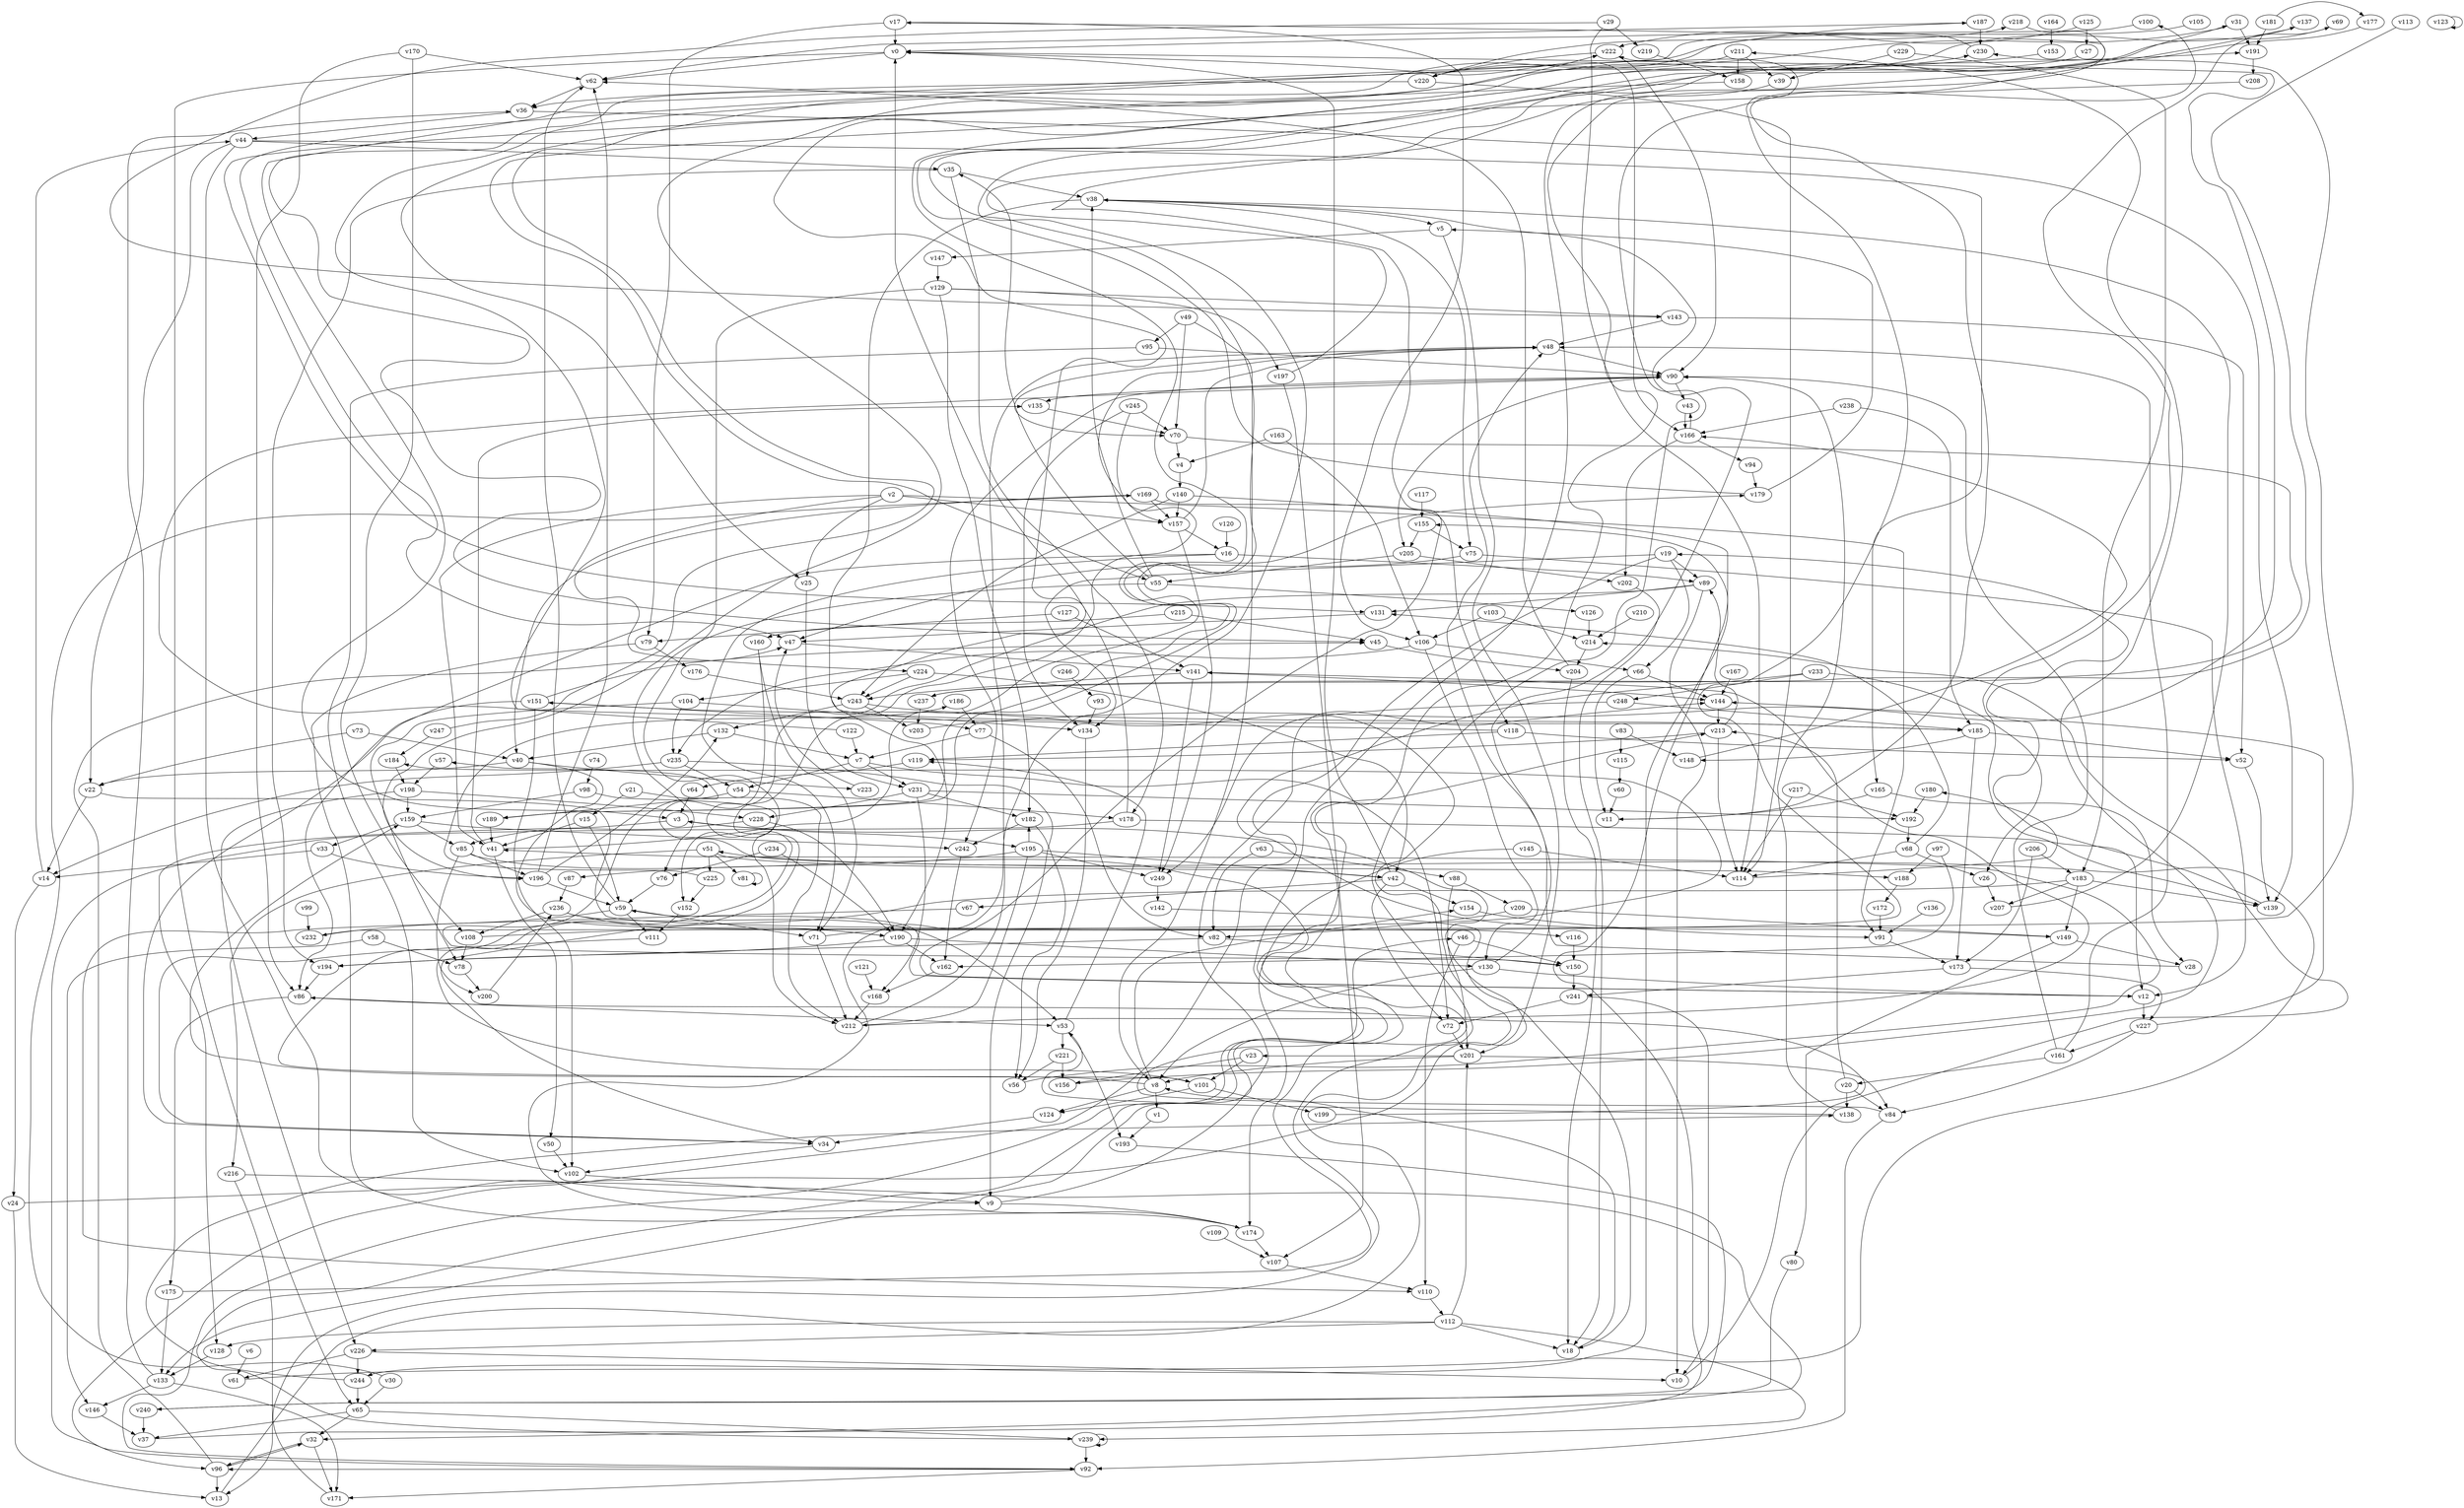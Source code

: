 // Benchmark game 370 - 250 vertices
// time_bound: 43
// targets: v60
digraph G {
    v0 [name="v0", player=1];
    v1 [name="v1", player=1];
    v2 [name="v2", player=1];
    v3 [name="v3", player=1];
    v4 [name="v4", player=0];
    v5 [name="v5", player=1];
    v6 [name="v6", player=0];
    v7 [name="v7", player=1];
    v8 [name="v8", player=0];
    v9 [name="v9", player=0];
    v10 [name="v10", player=0];
    v11 [name="v11", player=0];
    v12 [name="v12", player=0];
    v13 [name="v13", player=1];
    v14 [name="v14", player=1];
    v15 [name="v15", player=0];
    v16 [name="v16", player=1];
    v17 [name="v17", player=0];
    v18 [name="v18", player=0];
    v19 [name="v19", player=1];
    v20 [name="v20", player=0];
    v21 [name="v21", player=0];
    v22 [name="v22", player=0];
    v23 [name="v23", player=1];
    v24 [name="v24", player=0];
    v25 [name="v25", player=1];
    v26 [name="v26", player=1];
    v27 [name="v27", player=0];
    v28 [name="v28", player=1];
    v29 [name="v29", player=0];
    v30 [name="v30", player=1];
    v31 [name="v31", player=1];
    v32 [name="v32", player=0];
    v33 [name="v33", player=0];
    v34 [name="v34", player=1];
    v35 [name="v35", player=1];
    v36 [name="v36", player=1];
    v37 [name="v37", player=0];
    v38 [name="v38", player=0];
    v39 [name="v39", player=0];
    v40 [name="v40", player=1];
    v41 [name="v41", player=1];
    v42 [name="v42", player=1];
    v43 [name="v43", player=1];
    v44 [name="v44", player=1];
    v45 [name="v45", player=1];
    v46 [name="v46", player=1];
    v47 [name="v47", player=0];
    v48 [name="v48", player=0];
    v49 [name="v49", player=0];
    v50 [name="v50", player=1];
    v51 [name="v51", player=1];
    v52 [name="v52", player=1];
    v53 [name="v53", player=0];
    v54 [name="v54", player=1];
    v55 [name="v55", player=1];
    v56 [name="v56", player=1];
    v57 [name="v57", player=0];
    v58 [name="v58", player=0];
    v59 [name="v59", player=1];
    v60 [name="v60", player=1, target=1];
    v61 [name="v61", player=0];
    v62 [name="v62", player=0];
    v63 [name="v63", player=0];
    v64 [name="v64", player=1];
    v65 [name="v65", player=0];
    v66 [name="v66", player=0];
    v67 [name="v67", player=1];
    v68 [name="v68", player=1];
    v69 [name="v69", player=0];
    v70 [name="v70", player=0];
    v71 [name="v71", player=1];
    v72 [name="v72", player=1];
    v73 [name="v73", player=0];
    v74 [name="v74", player=0];
    v75 [name="v75", player=1];
    v76 [name="v76", player=0];
    v77 [name="v77", player=0];
    v78 [name="v78", player=1];
    v79 [name="v79", player=1];
    v80 [name="v80", player=1];
    v81 [name="v81", player=0];
    v82 [name="v82", player=0];
    v83 [name="v83", player=1];
    v84 [name="v84", player=1];
    v85 [name="v85", player=1];
    v86 [name="v86", player=1];
    v87 [name="v87", player=1];
    v88 [name="v88", player=0];
    v89 [name="v89", player=0];
    v90 [name="v90", player=0];
    v91 [name="v91", player=0];
    v92 [name="v92", player=1];
    v93 [name="v93", player=0];
    v94 [name="v94", player=1];
    v95 [name="v95", player=0];
    v96 [name="v96", player=1];
    v97 [name="v97", player=0];
    v98 [name="v98", player=1];
    v99 [name="v99", player=1];
    v100 [name="v100", player=0];
    v101 [name="v101", player=1];
    v102 [name="v102", player=0];
    v103 [name="v103", player=1];
    v104 [name="v104", player=1];
    v105 [name="v105", player=0];
    v106 [name="v106", player=1];
    v107 [name="v107", player=1];
    v108 [name="v108", player=0];
    v109 [name="v109", player=1];
    v110 [name="v110", player=0];
    v111 [name="v111", player=0];
    v112 [name="v112", player=1];
    v113 [name="v113", player=1];
    v114 [name="v114", player=1];
    v115 [name="v115", player=0];
    v116 [name="v116", player=0];
    v117 [name="v117", player=0];
    v118 [name="v118", player=1];
    v119 [name="v119", player=1];
    v120 [name="v120", player=1];
    v121 [name="v121", player=0];
    v122 [name="v122", player=0];
    v123 [name="v123", player=1];
    v124 [name="v124", player=0];
    v125 [name="v125", player=0];
    v126 [name="v126", player=1];
    v127 [name="v127", player=1];
    v128 [name="v128", player=1];
    v129 [name="v129", player=1];
    v130 [name="v130", player=1];
    v131 [name="v131", player=0];
    v132 [name="v132", player=1];
    v133 [name="v133", player=1];
    v134 [name="v134", player=1];
    v135 [name="v135", player=1];
    v136 [name="v136", player=0];
    v137 [name="v137", player=0];
    v138 [name="v138", player=1];
    v139 [name="v139", player=1];
    v140 [name="v140", player=0];
    v141 [name="v141", player=0];
    v142 [name="v142", player=0];
    v143 [name="v143", player=1];
    v144 [name="v144", player=0];
    v145 [name="v145", player=1];
    v146 [name="v146", player=1];
    v147 [name="v147", player=1];
    v148 [name="v148", player=0];
    v149 [name="v149", player=1];
    v150 [name="v150", player=1];
    v151 [name="v151", player=1];
    v152 [name="v152", player=0];
    v153 [name="v153", player=1];
    v154 [name="v154", player=1];
    v155 [name="v155", player=1];
    v156 [name="v156", player=1];
    v157 [name="v157", player=1];
    v158 [name="v158", player=0];
    v159 [name="v159", player=1];
    v160 [name="v160", player=1];
    v161 [name="v161", player=0];
    v162 [name="v162", player=1];
    v163 [name="v163", player=0];
    v164 [name="v164", player=0];
    v165 [name="v165", player=0];
    v166 [name="v166", player=1];
    v167 [name="v167", player=0];
    v168 [name="v168", player=1];
    v169 [name="v169", player=0];
    v170 [name="v170", player=1];
    v171 [name="v171", player=0];
    v172 [name="v172", player=0];
    v173 [name="v173", player=0];
    v174 [name="v174", player=1];
    v175 [name="v175", player=0];
    v176 [name="v176", player=0];
    v177 [name="v177", player=1];
    v178 [name="v178", player=0];
    v179 [name="v179", player=1];
    v180 [name="v180", player=1];
    v181 [name="v181", player=0];
    v182 [name="v182", player=1];
    v183 [name="v183", player=1];
    v184 [name="v184", player=1];
    v185 [name="v185", player=1];
    v186 [name="v186", player=0];
    v187 [name="v187", player=1];
    v188 [name="v188", player=1];
    v189 [name="v189", player=1];
    v190 [name="v190", player=0];
    v191 [name="v191", player=1];
    v192 [name="v192", player=0];
    v193 [name="v193", player=0];
    v194 [name="v194", player=0];
    v195 [name="v195", player=0];
    v196 [name="v196", player=1];
    v197 [name="v197", player=0];
    v198 [name="v198", player=1];
    v199 [name="v199", player=1];
    v200 [name="v200", player=1];
    v201 [name="v201", player=0];
    v202 [name="v202", player=1];
    v203 [name="v203", player=0];
    v204 [name="v204", player=1];
    v205 [name="v205", player=0];
    v206 [name="v206", player=1];
    v207 [name="v207", player=0];
    v208 [name="v208", player=1];
    v209 [name="v209", player=0];
    v210 [name="v210", player=1];
    v211 [name="v211", player=0];
    v212 [name="v212", player=1];
    v213 [name="v213", player=1];
    v214 [name="v214", player=1];
    v215 [name="v215", player=0];
    v216 [name="v216", player=1];
    v217 [name="v217", player=0];
    v218 [name="v218", player=0];
    v219 [name="v219", player=0];
    v220 [name="v220", player=1];
    v221 [name="v221", player=0];
    v222 [name="v222", player=1];
    v223 [name="v223", player=0];
    v224 [name="v224", player=1];
    v225 [name="v225", player=0];
    v226 [name="v226", player=0];
    v227 [name="v227", player=0];
    v228 [name="v228", player=0];
    v229 [name="v229", player=1];
    v230 [name="v230", player=0];
    v231 [name="v231", player=1];
    v232 [name="v232", player=1];
    v233 [name="v233", player=0];
    v234 [name="v234", player=0];
    v235 [name="v235", player=1];
    v236 [name="v236", player=1];
    v237 [name="v237", player=1];
    v238 [name="v238", player=1];
    v239 [name="v239", player=0];
    v240 [name="v240", player=0];
    v241 [name="v241", player=0];
    v242 [name="v242", player=0];
    v243 [name="v243", player=0];
    v244 [name="v244", player=0];
    v245 [name="v245", player=1];
    v246 [name="v246", player=0];
    v247 [name="v247", player=1];
    v248 [name="v248", player=0];
    v249 [name="v249", player=0];

    v0 -> v62;
    v1 -> v193;
    v2 -> v224 [constraint="t mod 2 == 0"];
    v3 -> v195;
    v4 -> v140;
    v5 -> v147;
    v6 -> v61;
    v7 -> v54;
    v8 -> v159 [constraint="t mod 5 == 4"];
    v9 -> v144;
    v10 -> v214 [constraint="t < 9"];
    v11 -> v100 [constraint="t mod 3 == 1"];
    v12 -> v59 [constraint="t >= 5"];
    v13 -> v151 [constraint="t >= 1"];
    v14 -> v44;
    v15 -> v41;
    v16 -> v34 [constraint="t mod 5 == 0"];
    v17 -> v79;
    v18 -> v8 [constraint="t >= 5"];
    v19 -> v92 [constraint="t < 15"];
    v20 -> v84;
    v21 -> v15;
    v22 -> v116 [constraint="t mod 3 == 0"];
    v23 -> v156 [constraint="t mod 5 == 1"];
    v24 -> v3 [constraint="t mod 2 == 1"];
    v25 -> v231;
    v26 -> v207;
    v27 -> v185 [constraint="t >= 5"];
    v28 -> v38 [constraint="t mod 4 == 1"];
    v29 -> v143 [constraint="t mod 4 == 1"];
    v30 -> v169 [constraint="t < 8"];
    v31 -> v25 [constraint="t >= 2"];
    v32 -> v171;
    v33 -> v14;
    v34 -> v102;
    v35 -> v38;
    v36 -> v44;
    v37 -> v155 [constraint="t >= 3"];
    v38 -> v190;
    v39 -> v12 [constraint="t >= 4"];
    v40 -> v190 [constraint="t < 11"];
    v41 -> v230 [constraint="t mod 2 == 0"];
    v42 -> v0;
    v43 -> v166;
    v44 -> v35;
    v45 -> v204;
    v46 -> v150;
    v47 -> v141;
    v48 -> v70 [constraint="t < 5"];
    v49 -> v8;
    v50 -> v102;
    v51 -> v42;
    v52 -> v139;
    v53 -> v221;
    v54 -> v178;
    v55 -> v35;
    v56 -> v41 [constraint="t >= 4"];
    v57 -> v198;
    v58 -> v78;
    v59 -> v232;
    v60 -> v11;
    v61 -> v51 [constraint="t mod 5 == 0"];
    v62 -> v36;
    v63 -> v82;
    v64 -> v3;
    v65 -> v32;
    v66 -> v11;
    v67 -> v110 [constraint="t >= 1"];
    v68 -> v131;
    v69 -> v139 [constraint="t >= 2"];
    v70 -> v237 [constraint="t < 6"];
    v71 -> v222 [constraint="t >= 1"];
    v72 -> v201;
    v73 -> v40;
    v74 -> v98;
    v75 -> v12;
    v76 -> v59;
    v77 -> v82;
    v78 -> v200;
    v79 -> v9;
    v80 -> v32;
    v81 -> v81;
    v82 -> v194;
    v83 -> v148;
    v84 -> v46 [constraint="t >= 3"];
    v85 -> v133 [constraint="t >= 2"];
    v86 -> v175;
    v87 -> v236;
    v88 -> v209;
    v89 -> v101 [constraint="t >= 4"];
    v90 -> v43;
    v91 -> v173;
    v92 -> v96 [constraint="t mod 2 == 1"];
    v93 -> v134;
    v94 -> v179;
    v95 -> v102;
    v96 -> v32;
    v97 -> v162 [constraint="t >= 3"];
    v98 -> v159;
    v99 -> v232;
    v100 -> v3 [constraint="t >= 5"];
    v101 -> v48 [constraint="t >= 2"];
    v102 -> v9;
    v103 -> v106;
    v104 -> v235;
    v105 -> v45 [constraint="t mod 3 == 2"];
    v106 -> v235;
    v107 -> v110;
    v108 -> v184 [constraint="t mod 2 == 0"];
    v109 -> v107;
    v110 -> v112;
    v111 -> v34 [constraint="t < 11"];
    v112 -> v18;
    v113 -> v237 [constraint="t mod 3 == 2"];
    v114 -> v180 [constraint="t < 14"];
    v115 -> v60;
    v116 -> v150;
    v117 -> v155;
    v118 -> v90 [constraint="t mod 5 == 0"];
    v119 -> v64;
    v120 -> v16;
    v121 -> v168;
    v122 -> v187 [constraint="t mod 3 == 1"];
    v123 -> v123;
    v124 -> v34;
    v125 -> v222 [constraint="t >= 2"];
    v126 -> v214;
    v127 -> v79;
    v128 -> v133;
    v129 -> v182;
    v130 -> v12;
    v131 -> v47;
    v132 -> v7;
    v133 -> v171;
    v134 -> v56;
    v135 -> v70;
    v136 -> v91;
    v137 -> v196 [constraint="t mod 3 == 0"];
    v138 -> v53 [constraint="t < 10"];
    v139 -> v19 [constraint="t mod 4 == 1"];
    v140 -> v244;
    v141 -> v243;
    v142 -> v18 [constraint="t >= 3"];
    v143 -> v52;
    v144 -> v213;
    v145 -> v174;
    v146 -> v37;
    v147 -> v129;
    v148 -> v166 [constraint="t >= 1"];
    v149 -> v28;
    v150 -> v57 [constraint="t >= 2"];
    v151 -> v45 [constraint="t >= 2"];
    v152 -> v111;
    v153 -> v47 [constraint="t < 6"];
    v154 -> v91;
    v155 -> v75;
    v156 -> v211 [constraint="t >= 5"];
    v157 -> v48;
    v158 -> v131 [constraint="t >= 4"];
    v159 -> v242;
    v160 -> v188 [constraint="t mod 2 == 1"];
    v161 -> v20;
    v162 -> v168;
    v163 -> v106;
    v164 -> v153;
    v165 -> v11;
    v166 -> v202;
    v167 -> v144;
    v168 -> v212;
    v169 -> v157;
    v170 -> v108;
    v171 -> v137 [constraint="t >= 1"];
    v172 -> v91;
    v173 -> v227;
    v174 -> v69 [constraint="t < 6"];
    v175 -> v213 [constraint="t >= 1"];
    v176 -> v243;
    v177 -> v92 [constraint="t mod 5 == 1"];
    v178 -> v0;
    v179 -> v191 [constraint="t < 8"];
    v180 -> v192;
    v181 -> v177 [constraint="t mod 2 == 0"];
    v182 -> v242;
    v183 -> v34 [constraint="t < 6"];
    v184 -> v198;
    v185 -> v148;
    v186 -> v77;
    v187 -> v62 [constraint="t >= 4"];
    v188 -> v172;
    v189 -> v179 [constraint="t >= 5"];
    v190 -> v194;
    v191 -> v208;
    v192 -> v68;
    v193 -> v240 [constraint="t >= 4"];
    v194 -> v86;
    v195 -> v182 [constraint="t >= 3"];
    v196 -> v132;
    v197 -> v31 [constraint="t mod 4 == 1"];
    v198 -> v226;
    v199 -> v86 [constraint="t >= 5"];
    v200 -> v236;
    v201 -> v23 [constraint="t < 12"];
    v202 -> v18;
    v203 -> v0 [constraint="t >= 4"];
    v204 -> v62;
    v205 -> v55;
    v206 -> v183;
    v207 -> v38 [constraint="t < 5"];
    v208 -> v55 [constraint="t < 10"];
    v209 -> v82;
    v210 -> v214;
    v211 -> v39;
    v212 -> v141 [constraint="t mod 2 == 1"];
    v213 -> v114;
    v214 -> v204;
    v215 -> v45;
    v216 -> v240 [constraint="t >= 2"];
    v217 -> v114;
    v218 -> v189 [constraint="t < 5"];
    v219 -> v158;
    v220 -> v218 [constraint="t < 9"];
    v221 -> v56;
    v222 -> v220;
    v223 -> v47;
    v224 -> v42;
    v225 -> v186 [constraint="t < 11"];
    v226 -> v244;
    v227 -> v84;
    v228 -> v85;
    v229 -> v39;
    v230 -> v0 [constraint="t mod 5 == 1"];
    v231 -> v192;
    v232 -> v230 [constraint="t >= 3"];
    v233 -> v149 [constraint="t mod 3 == 2"];
    v234 -> v76;
    v235 -> v9;
    v236 -> v190;
    v237 -> v203;
    v238 -> v185;
    v239 -> v17 [constraint="t >= 2"];
    v240 -> v37;
    v241 -> v10;
    v242 -> v162;
    v243 -> v132;
    v244 -> v138 [constraint="t mod 3 == 2"];
    v245 -> v157;
    v246 -> v93;
    v247 -> v222 [constraint="t < 13"];
    v248 -> v249;
    v249 -> v142;
    v245 -> v70;
    v215 -> v160;
    v21 -> v212;
    v17 -> v0;
    v185 -> v52;
    v17 -> v106;
    v96 -> v47;
    v187 -> v230;
    v206 -> v173;
    v195 -> v42;
    v220 -> v36;
    v217 -> v192;
    v8 -> v154;
    v130 -> v48;
    v32 -> v96;
    v195 -> v249;
    v41 -> v50;
    v89 -> v131;
    v71 -> v212;
    v29 -> v114;
    v182 -> v56;
    v89 -> v10;
    v155 -> v205;
    v23 -> v101;
    v227 -> v161;
    v51 -> v225;
    v226 -> v10;
    v222 -> v90;
    v0 -> v65;
    v90 -> v205;
    v165 -> v28;
    v9 -> v174;
    v163 -> v4;
    v129 -> v197;
    v169 -> v118;
    v5 -> v201;
    v85 -> v196;
    v44 -> v165;
    v118 -> v52;
    v236 -> v53;
    v2 -> v41;
    v36 -> v139;
    v239 -> v92;
    v19 -> v89;
    v160 -> v71;
    v122 -> v7;
    v8 -> v1;
    v51 -> v81;
    v51 -> v216;
    v248 -> v185;
    v216 -> v13;
    v40 -> v22;
    v2 -> v91;
    v41 -> v135;
    v224 -> v243;
    v38 -> v75;
    v55 -> v126;
    v166 -> v94;
    v65 -> v239;
    v30 -> v65;
    v212 -> v48;
    v198 -> v228;
    v181 -> v191;
    v106 -> v130;
    v73 -> v22;
    v239 -> v239;
    v213 -> v89;
    v231 -> v182;
    v95 -> v90;
    v59 -> v62;
    v236 -> v108;
    v183 -> v207;
    v243 -> v185;
    v97 -> v188;
    v231 -> v228;
    v140 -> v243;
    v151 -> v102;
    v241 -> v72;
    v118 -> v119;
    v157 -> v16;
    v130 -> v8;
    v98 -> v212;
    v190 -> v130;
    v2 -> v157;
    v63 -> v88;
    v112 -> v201;
    v190 -> v162;
    v233 -> v248;
    v101 -> v124;
    v129 -> v143;
    v101 -> v199;
    v235 -> v54;
    v140 -> v157;
    v55 -> v76;
    v173 -> v241;
    v112 -> v226;
    v15 -> v59;
    v20 -> v213;
    v112 -> v239;
    v224 -> v104;
    v170 -> v62;
    v66 -> v144;
    v189 -> v41;
    v204 -> v18;
    v19 -> v66;
    v40 -> v223;
    v228 -> v190;
    v7 -> v231;
    v49 -> v95;
    v83 -> v115;
    v84 -> v92;
    v24 -> v13;
    v106 -> v66;
    v169 -> v40;
    v90 -> v135;
    v231 -> v168;
    v31 -> v191;
    v185 -> v173;
    v14 -> v24;
    v178 -> v96;
    v149 -> v80;
    v196 -> v62;
    v44 -> v22;
    v68 -> v26;
    v29 -> v219;
    v245 -> v134;
    v42 -> v67;
    v205 -> v202;
    v42 -> v154;
    v221 -> v156;
    v2 -> v25;
    v8 -> v124;
    v112 -> v128;
    v244 -> v65;
    v166 -> v43;
    v227 -> v144;
    v92 -> v171;
    v175 -> v133;
    v174 -> v107;
    v195 -> v87;
    v104 -> v78;
    v159 -> v33;
    v7 -> v72;
    v150 -> v241;
    v125 -> v27;
    v53 -> v193;
    v59 -> v111;
    v127 -> v141;
    v88 -> v201;
    v211 -> v158;
    v157 -> v249;
    v82 -> v150;
    v132 -> v40;
    v75 -> v47;
    v197 -> v107;
    v170 -> v86;
    v133 -> v146;
    v48 -> v90;
    v220 -> v114;
    v20 -> v138;
    v196 -> v59;
    v16 -> v89;
    v141 -> v249;
    v213 -> v119;
    v133 -> v36;
    v77 -> v7;
    v90 -> v242;
    v16 -> v71;
    v198 -> v159;
    v243 -> v203;
    v129 -> v152;
    v49 -> v70;
    v233 -> v26;
    v247 -> v184;
    v35 -> v178;
    v65 -> v37;
    v55 -> v38;
    v161 -> v48;
    v19 -> v134;
    v211 -> v220;
    v143 -> v48;
    v59 -> v71;
    v145 -> v114;
    v68 -> v114;
    v22 -> v14;
    v38 -> v5;
    v96 -> v13;
    v238 -> v166;
    v209 -> v149;
    v179 -> v5;
    v178 -> v12;
    v104 -> v134;
    v183 -> v149;
    v225 -> v152;
    v234 -> v190;
    v151 -> v77;
    v201 -> v84;
    v46 -> v110;
    v33 -> v196;
    v151 -> v86;
    v0 -> v166;
    v201 -> v8;
    v195 -> v212;
    v86 -> v53;
    v138 -> v90;
    v229 -> v183;
    v161 -> v90;
    v159 -> v85;
    v54 -> v189;
    v183 -> v139;
    v85 -> v200;
    v35 -> v194;
    v53 -> v119;
    v141 -> v144;
    v79 -> v176;
    v12 -> v227;
    v108 -> v78;
    v44 -> v174;
    v235 -> v14;
    v58 -> v146;
    v3 -> v128;
    v70 -> v4;
    v103 -> v214;
    v42 -> v72;
    v226 -> v61;
}
